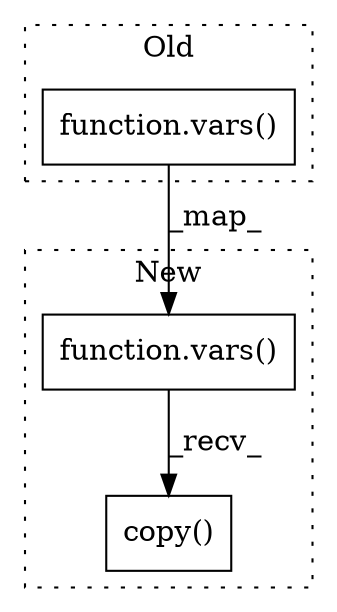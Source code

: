digraph G {
subgraph cluster0 {
1 [label="function.vars()" a="75" s="2292,2301" l="5,1" shape="box"];
label = "Old";
style="dotted";
}
subgraph cluster1 {
2 [label="function.vars()" a="75" s="2292,2301" l="5,1" shape="box"];
3 [label="copy()" a="75" s="2292" l="17" shape="box"];
label = "New";
style="dotted";
}
1 -> 2 [label="_map_"];
2 -> 3 [label="_recv_"];
}